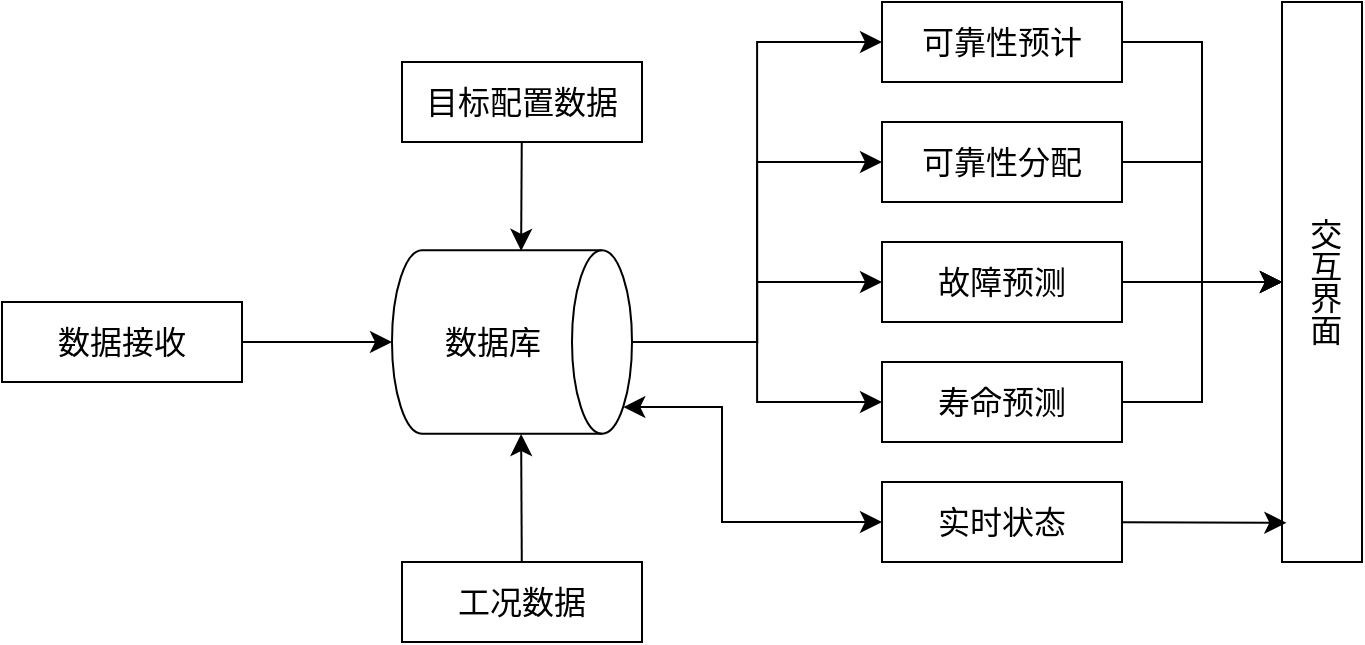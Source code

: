 <mxfile version="26.0.2">
  <diagram name="第 1 页" id="PbL1CE4zb-L1lh1sEENB">
    <mxGraphModel dx="1615" dy="1275" grid="1" gridSize="10" guides="1" tooltips="1" connect="1" arrows="1" fold="1" page="0" pageScale="1" pageWidth="827" pageHeight="1169" math="0" shadow="0">
      <root>
        <mxCell id="0" />
        <mxCell id="1" parent="0" />
        <mxCell id="tX2b1ckgWIj9NlgrwpJG-1" value="数据接收" style="rounded=0;whiteSpace=wrap;html=1;fontSize=16;" vertex="1" parent="1">
          <mxGeometry x="-480" y="-330" width="120" height="40" as="geometry" />
        </mxCell>
        <mxCell id="tX2b1ckgWIj9NlgrwpJG-4" value="目标配置数据" style="rounded=0;whiteSpace=wrap;html=1;fontSize=16;" vertex="1" parent="1">
          <mxGeometry x="-280" y="-450" width="120" height="40" as="geometry" />
        </mxCell>
        <mxCell id="tX2b1ckgWIj9NlgrwpJG-5" value="工况数据" style="rounded=0;whiteSpace=wrap;html=1;fontSize=16;" vertex="1" parent="1">
          <mxGeometry x="-280" y="-200" width="120" height="40" as="geometry" />
        </mxCell>
        <mxCell id="tX2b1ckgWIj9NlgrwpJG-6" value="" style="group;fontSize=16;" vertex="1" connectable="0" parent="1">
          <mxGeometry x="-280" y="-360" width="110" height="100" as="geometry" />
        </mxCell>
        <mxCell id="tX2b1ckgWIj9NlgrwpJG-2" value="" style="shape=cylinder3;whiteSpace=wrap;html=1;boundedLbl=1;backgroundOutline=1;size=15;rotation=90;fontSize=16;" vertex="1" parent="tX2b1ckgWIj9NlgrwpJG-6">
          <mxGeometry x="9.167" y="-10" width="91.667" height="120" as="geometry" />
        </mxCell>
        <mxCell id="tX2b1ckgWIj9NlgrwpJG-3" value="数据库" style="text;html=1;align=center;verticalAlign=middle;whiteSpace=wrap;rounded=0;fontSize=16;" vertex="1" parent="tX2b1ckgWIj9NlgrwpJG-6">
          <mxGeometry x="9.17" y="30" width="73.333" height="40" as="geometry" />
        </mxCell>
        <mxCell id="tX2b1ckgWIj9NlgrwpJG-37" style="edgeStyle=orthogonalEdgeStyle;rounded=0;orthogonalLoop=1;jettySize=auto;html=1;entryX=0;entryY=0.5;entryDx=0;entryDy=0;fontSize=16;startSize=8;endSize=8;" edge="1" parent="1" source="tX2b1ckgWIj9NlgrwpJG-8" target="tX2b1ckgWIj9NlgrwpJG-13">
          <mxGeometry relative="1" as="geometry" />
        </mxCell>
        <mxCell id="tX2b1ckgWIj9NlgrwpJG-8" value="可靠性预计" style="rounded=0;whiteSpace=wrap;html=1;fontSize=16;" vertex="1" parent="1">
          <mxGeometry x="-40" y="-480" width="120" height="40" as="geometry" />
        </mxCell>
        <mxCell id="tX2b1ckgWIj9NlgrwpJG-38" style="edgeStyle=orthogonalEdgeStyle;rounded=0;orthogonalLoop=1;jettySize=auto;html=1;entryX=0;entryY=0.5;entryDx=0;entryDy=0;fontSize=16;startSize=8;endSize=8;" edge="1" parent="1" source="tX2b1ckgWIj9NlgrwpJG-9" target="tX2b1ckgWIj9NlgrwpJG-13">
          <mxGeometry relative="1" as="geometry" />
        </mxCell>
        <mxCell id="tX2b1ckgWIj9NlgrwpJG-9" value="可靠性分配" style="rounded=0;whiteSpace=wrap;html=1;fontSize=16;" vertex="1" parent="1">
          <mxGeometry x="-40" y="-420" width="120" height="40" as="geometry" />
        </mxCell>
        <mxCell id="tX2b1ckgWIj9NlgrwpJG-39" style="edgeStyle=orthogonalEdgeStyle;rounded=0;orthogonalLoop=1;jettySize=auto;html=1;entryX=0;entryY=0.5;entryDx=0;entryDy=0;fontSize=16;startSize=8;endSize=8;" edge="1" parent="1" source="tX2b1ckgWIj9NlgrwpJG-10" target="tX2b1ckgWIj9NlgrwpJG-13">
          <mxGeometry relative="1" as="geometry" />
        </mxCell>
        <mxCell id="tX2b1ckgWIj9NlgrwpJG-10" value="故障预测" style="rounded=0;whiteSpace=wrap;html=1;fontSize=16;" vertex="1" parent="1">
          <mxGeometry x="-40" y="-360" width="120" height="40" as="geometry" />
        </mxCell>
        <mxCell id="tX2b1ckgWIj9NlgrwpJG-40" style="edgeStyle=orthogonalEdgeStyle;rounded=0;orthogonalLoop=1;jettySize=auto;html=1;entryX=0;entryY=0.5;entryDx=0;entryDy=0;fontSize=16;startSize=8;endSize=8;" edge="1" parent="1" source="tX2b1ckgWIj9NlgrwpJG-11" target="tX2b1ckgWIj9NlgrwpJG-13">
          <mxGeometry relative="1" as="geometry" />
        </mxCell>
        <mxCell id="tX2b1ckgWIj9NlgrwpJG-11" value="寿命预测" style="rounded=0;whiteSpace=wrap;html=1;fontSize=16;" vertex="1" parent="1">
          <mxGeometry x="-40" y="-300" width="120" height="40" as="geometry" />
        </mxCell>
        <mxCell id="tX2b1ckgWIj9NlgrwpJG-12" value="实时状态" style="rounded=0;whiteSpace=wrap;html=1;fontSize=16;" vertex="1" parent="1">
          <mxGeometry x="-40" y="-240" width="120" height="40" as="geometry" />
        </mxCell>
        <mxCell id="tX2b1ckgWIj9NlgrwpJG-13" value="交互界面" style="rounded=0;whiteSpace=wrap;html=1;textDirection=vertical-lr;fontSize=16;" vertex="1" parent="1">
          <mxGeometry x="160" y="-480" width="40" height="280" as="geometry" />
        </mxCell>
        <mxCell id="tX2b1ckgWIj9NlgrwpJG-14" style="edgeStyle=none;curved=1;rounded=0;orthogonalLoop=1;jettySize=auto;html=1;entryX=0.5;entryY=1;entryDx=0;entryDy=0;entryPerimeter=0;fontSize=16;startSize=8;endSize=8;" edge="1" parent="1" source="tX2b1ckgWIj9NlgrwpJG-1" target="tX2b1ckgWIj9NlgrwpJG-2">
          <mxGeometry relative="1" as="geometry" />
        </mxCell>
        <mxCell id="tX2b1ckgWIj9NlgrwpJG-17" style="edgeStyle=none;curved=1;rounded=0;orthogonalLoop=1;jettySize=auto;html=1;entryX=0.003;entryY=0.462;entryDx=0;entryDy=0;entryPerimeter=0;fontSize=16;startSize=8;endSize=8;" edge="1" parent="1" source="tX2b1ckgWIj9NlgrwpJG-4" target="tX2b1ckgWIj9NlgrwpJG-2">
          <mxGeometry relative="1" as="geometry" />
        </mxCell>
        <mxCell id="tX2b1ckgWIj9NlgrwpJG-18" style="edgeStyle=none;curved=1;rounded=0;orthogonalLoop=1;jettySize=auto;html=1;entryX=1.002;entryY=0.462;entryDx=0;entryDy=0;entryPerimeter=0;fontSize=16;startSize=8;endSize=8;" edge="1" parent="1" source="tX2b1ckgWIj9NlgrwpJG-5" target="tX2b1ckgWIj9NlgrwpJG-2">
          <mxGeometry relative="1" as="geometry" />
        </mxCell>
        <mxCell id="tX2b1ckgWIj9NlgrwpJG-19" style="edgeStyle=orthogonalEdgeStyle;rounded=0;orthogonalLoop=1;jettySize=auto;html=1;entryX=0;entryY=0.5;entryDx=0;entryDy=0;fontSize=16;startSize=8;endSize=8;" edge="1" parent="1" source="tX2b1ckgWIj9NlgrwpJG-2" target="tX2b1ckgWIj9NlgrwpJG-8">
          <mxGeometry relative="1" as="geometry" />
        </mxCell>
        <mxCell id="tX2b1ckgWIj9NlgrwpJG-20" style="edgeStyle=orthogonalEdgeStyle;rounded=0;orthogonalLoop=1;jettySize=auto;html=1;entryX=0;entryY=0.5;entryDx=0;entryDy=0;fontSize=16;startSize=8;endSize=8;" edge="1" parent="1" source="tX2b1ckgWIj9NlgrwpJG-2" target="tX2b1ckgWIj9NlgrwpJG-9">
          <mxGeometry relative="1" as="geometry" />
        </mxCell>
        <mxCell id="tX2b1ckgWIj9NlgrwpJG-21" style="edgeStyle=orthogonalEdgeStyle;rounded=0;orthogonalLoop=1;jettySize=auto;html=1;entryX=0;entryY=0.5;entryDx=0;entryDy=0;fontSize=16;startSize=8;endSize=8;" edge="1" parent="1" source="tX2b1ckgWIj9NlgrwpJG-2" target="tX2b1ckgWIj9NlgrwpJG-10">
          <mxGeometry relative="1" as="geometry" />
        </mxCell>
        <mxCell id="tX2b1ckgWIj9NlgrwpJG-22" style="edgeStyle=orthogonalEdgeStyle;rounded=0;orthogonalLoop=1;jettySize=auto;html=1;entryX=0;entryY=0.5;entryDx=0;entryDy=0;fontSize=16;startSize=8;endSize=8;" edge="1" parent="1" source="tX2b1ckgWIj9NlgrwpJG-2" target="tX2b1ckgWIj9NlgrwpJG-11">
          <mxGeometry relative="1" as="geometry" />
        </mxCell>
        <mxCell id="tX2b1ckgWIj9NlgrwpJG-27" value="" style="endArrow=classic;startArrow=classic;html=1;rounded=0;fontSize=16;startSize=8;endSize=8;entryX=0;entryY=0.5;entryDx=0;entryDy=0;exitX=0.855;exitY=0;exitDx=0;exitDy=4.35;exitPerimeter=0;edgeStyle=orthogonalEdgeStyle;" edge="1" parent="1" source="tX2b1ckgWIj9NlgrwpJG-2" target="tX2b1ckgWIj9NlgrwpJG-12">
          <mxGeometry width="50" height="50" relative="1" as="geometry">
            <mxPoint x="-110" y="-190" as="sourcePoint" />
            <mxPoint x="-60" y="-240" as="targetPoint" />
            <Array as="points">
              <mxPoint x="-120" y="-277" />
              <mxPoint x="-120" y="-220" />
            </Array>
          </mxGeometry>
        </mxCell>
        <mxCell id="tX2b1ckgWIj9NlgrwpJG-28" style="edgeStyle=none;curved=1;rounded=0;orthogonalLoop=1;jettySize=auto;html=1;entryX=0.054;entryY=0.93;entryDx=0;entryDy=0;entryPerimeter=0;fontSize=16;startSize=8;endSize=8;" edge="1" parent="1" source="tX2b1ckgWIj9NlgrwpJG-12" target="tX2b1ckgWIj9NlgrwpJG-13">
          <mxGeometry relative="1" as="geometry" />
        </mxCell>
      </root>
    </mxGraphModel>
  </diagram>
</mxfile>
